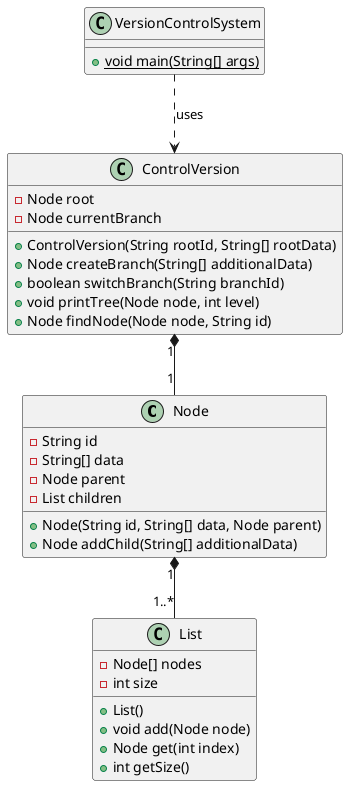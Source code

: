 @startuml
class Node {
    - String id
    - String[] data
    - Node parent
    - List children
    + Node(String id, String[] data, Node parent)
    + Node addChild(String[] additionalData)
}

class List {
    - Node[] nodes
    - int size
    + List()
    + void add(Node node)
    + Node get(int index)
    + int getSize()
}

class ControlVersion {
    - Node root
    - Node currentBranch
    + ControlVersion(String rootId, String[] rootData)
    + Node createBranch(String[] additionalData)
    + boolean switchBranch(String branchId)
    + void printTree(Node node, int level)
    + Node findNode(Node node, String id)
}

class VersionControlSystem {
    {static} + void main(String[] args)
}

Node "1" *-- "1..*" List
ControlVersion "1" *-- "1" Node
VersionControlSystem ..> ControlVersion : uses
@enduml
